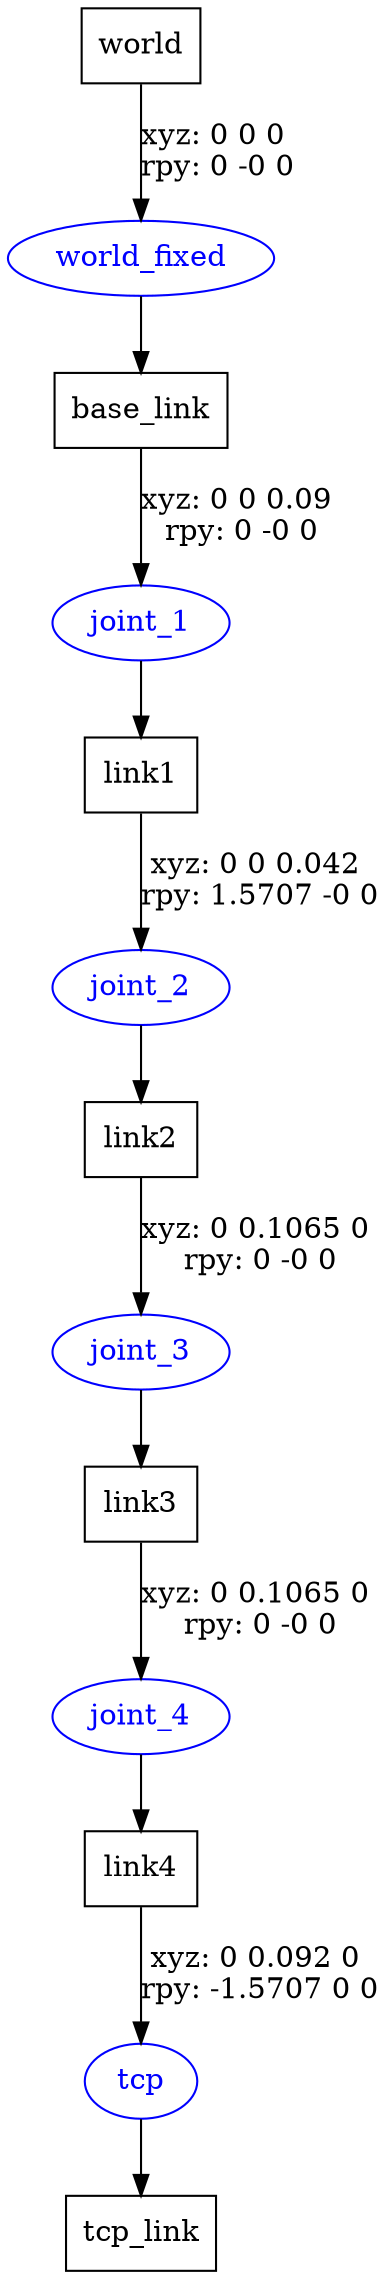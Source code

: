 digraph G {
node [shape=box];
"world" [label="world"];
"base_link" [label="base_link"];
"link1" [label="link1"];
"link2" [label="link2"];
"link3" [label="link3"];
"link4" [label="link4"];
"tcp_link" [label="tcp_link"];
node [shape=ellipse, color=blue, fontcolor=blue];
"world" -> "world_fixed" [label="xyz: 0 0 0 \nrpy: 0 -0 0"]
"world_fixed" -> "base_link"
"base_link" -> "joint_1" [label="xyz: 0 0 0.09 \nrpy: 0 -0 0"]
"joint_1" -> "link1"
"link1" -> "joint_2" [label="xyz: 0 0 0.042 \nrpy: 1.5707 -0 0"]
"joint_2" -> "link2"
"link2" -> "joint_3" [label="xyz: 0 0.1065 0 \nrpy: 0 -0 0"]
"joint_3" -> "link3"
"link3" -> "joint_4" [label="xyz: 0 0.1065 0 \nrpy: 0 -0 0"]
"joint_4" -> "link4"
"link4" -> "tcp" [label="xyz: 0 0.092 0 \nrpy: -1.5707 0 0"]
"tcp" -> "tcp_link"
}
